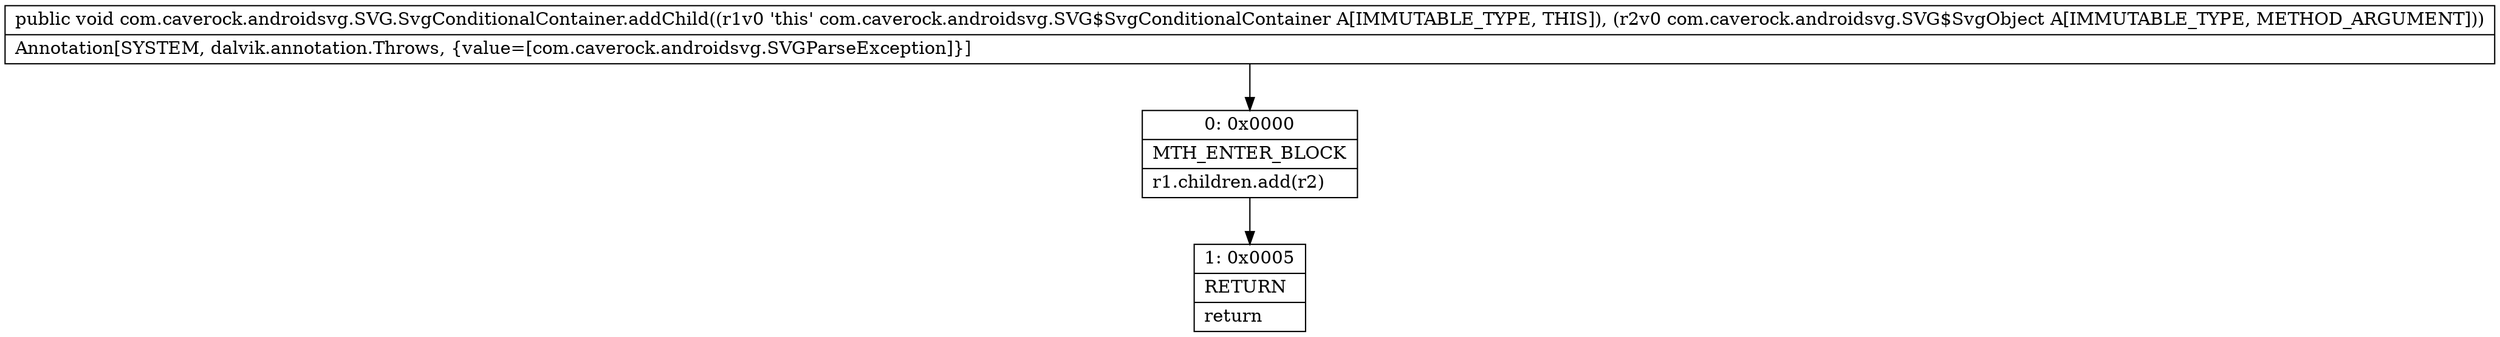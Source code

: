 digraph "CFG forcom.caverock.androidsvg.SVG.SvgConditionalContainer.addChild(Lcom\/caverock\/androidsvg\/SVG$SvgObject;)V" {
Node_0 [shape=record,label="{0\:\ 0x0000|MTH_ENTER_BLOCK\l|r1.children.add(r2)\l}"];
Node_1 [shape=record,label="{1\:\ 0x0005|RETURN\l|return\l}"];
MethodNode[shape=record,label="{public void com.caverock.androidsvg.SVG.SvgConditionalContainer.addChild((r1v0 'this' com.caverock.androidsvg.SVG$SvgConditionalContainer A[IMMUTABLE_TYPE, THIS]), (r2v0 com.caverock.androidsvg.SVG$SvgObject A[IMMUTABLE_TYPE, METHOD_ARGUMENT]))  | Annotation[SYSTEM, dalvik.annotation.Throws, \{value=[com.caverock.androidsvg.SVGParseException]\}]\l}"];
MethodNode -> Node_0;
Node_0 -> Node_1;
}


